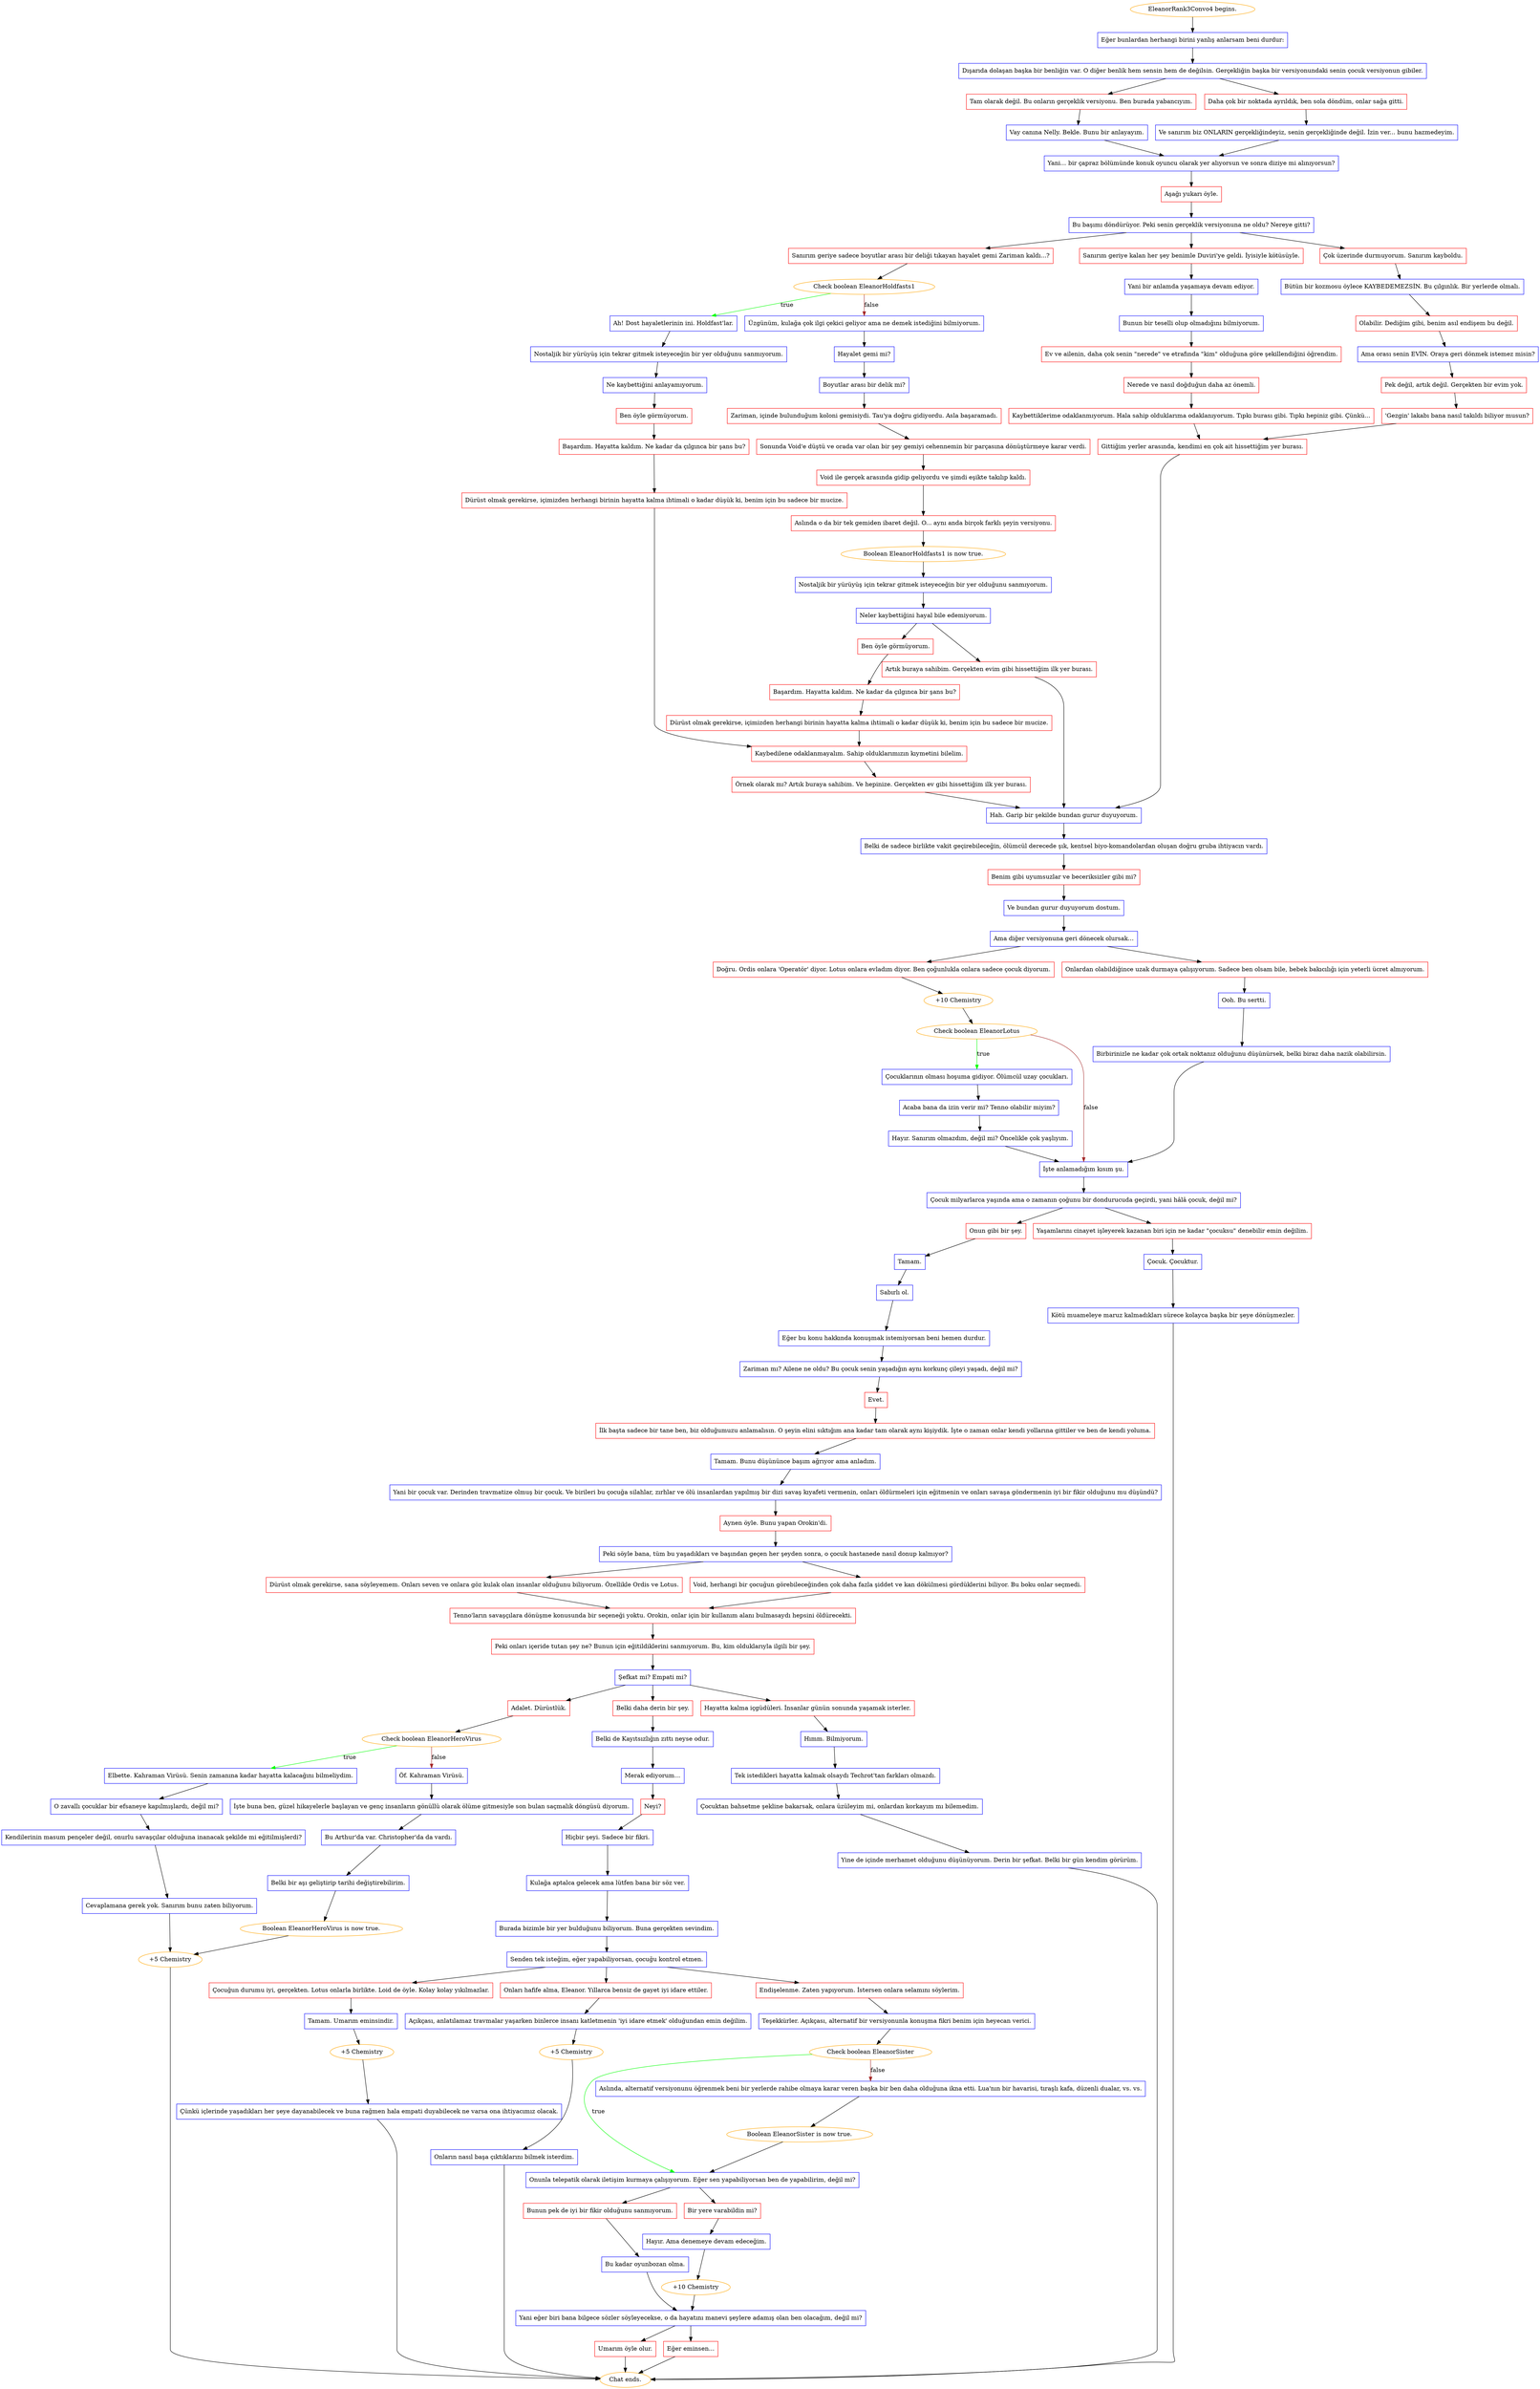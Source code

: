 digraph {
	"EleanorRank3Convo4 begins." [color=orange];
		"EleanorRank3Convo4 begins." -> j767370109;
	j767370109 [label="Eğer bunlardan herhangi birini yanlış anlarsam beni durdur:",shape=box,color=blue];
		j767370109 -> j1470597010;
	j1470597010 [label="Dışarıda dolaşan başka bir benliğin var. O diğer benlik hem sensin hem de değilsin. Gerçekliğin başka bir versiyonundaki senin çocuk versiyonun gibiler.",shape=box,color=blue];
		j1470597010 -> j2975515575;
		j1470597010 -> j448967137;
	j2975515575 [label="Tam olarak değil. Bu onların gerçeklik versiyonu. Ben burada yabancıyım.",shape=box,color=red];
		j2975515575 -> j2558089955;
	j448967137 [label="Daha çok bir noktada ayrıldık, ben sola döndüm, onlar sağa gitti.",shape=box,color=red];
		j448967137 -> j4017902767;
	j2558089955 [label="Vay canına Nelly. Bekle. Bunu bir anlayayım.",shape=box,color=blue];
		j2558089955 -> j2206418183;
	j4017902767 [label="Ve sanırım biz ONLARIN gerçekliğindeyiz, senin gerçekliğinde değil. İzin ver... bunu hazmedeyim.",shape=box,color=blue];
		j4017902767 -> j2206418183;
	j2206418183 [label="Yani… bir çapraz bölümünde konuk oyuncu olarak yer alıyorsun ve sonra diziye mi alınıyorsun?",shape=box,color=blue];
		j2206418183 -> j2124999513;
	j2124999513 [label="Aşağı yukarı öyle.",shape=box,color=red];
		j2124999513 -> j2957721433;
	j2957721433 [label="Bu başımı döndürüyor. Peki senin gerçeklik versiyonuna ne oldu? Nereye gitti?",shape=box,color=blue];
		j2957721433 -> j1482333562;
		j2957721433 -> j521634198;
		j2957721433 -> j1564715329;
	j1482333562 [label="Sanırım geriye sadece boyutlar arası bir deliği tıkayan hayalet gemi Zariman kaldı...?",shape=box,color=red];
		j1482333562 -> j622483262;
	j521634198 [label="Sanırım geriye kalan her şey benimle Duviri'ye geldi. İyisiyle kötüsüyle.",shape=box,color=red];
		j521634198 -> j808067684;
	j1564715329 [label="Çok üzerinde durmuyorum. Sanırım kayboldu.",shape=box,color=red];
		j1564715329 -> j3904467229;
	j622483262 [label="Check boolean EleanorHoldfasts1",color=orange];
		j622483262 -> j3712216316 [label=true,color=green];
		j622483262 -> j3831759464 [label=false,color=brown];
	j808067684 [label="Yani bir anlamda yaşamaya devam ediyor.",shape=box,color=blue];
		j808067684 -> j1393750439;
	j3904467229 [label="Bütün bir kozmosu öylece KAYBEDEMEZSİN. Bu çılgınlık. Bir yerlerde olmalı.",shape=box,color=blue];
		j3904467229 -> j1276171374;
	j3712216316 [label="Ah! Dost hayaletlerinin ini. Holdfast'lar.",shape=box,color=blue];
		j3712216316 -> j3572117447;
	j3831759464 [label="Üzgünüm, kulağa çok ilgi çekici geliyor ama ne demek istediğini bilmiyorum.",shape=box,color=blue];
		j3831759464 -> j979852269;
	j1393750439 [label="Bunun bir teselli olup olmadığını bilmiyorum.",shape=box,color=blue];
		j1393750439 -> j1950872144;
	j1276171374 [label="Olabilir. Dediğim gibi, benim asıl endişem bu değil.",shape=box,color=red];
		j1276171374 -> j1489363620;
	j3572117447 [label="Nostaljik bir yürüyüş için tekrar gitmek isteyeceğin bir yer olduğunu sanmıyorum.",shape=box,color=blue];
		j3572117447 -> j2216078557;
	j979852269 [label="Hayalet gemi mi?",shape=box,color=blue];
		j979852269 -> j3388682397;
	j1950872144 [label="Ev ve ailenin, daha çok senin \"nerede\" ve etrafında \"kim\" olduğuna göre şekillendiğini öğrendim.",shape=box,color=red];
		j1950872144 -> j3336002693;
	j1489363620 [label="Ama orası senin EVİN. Oraya geri dönmek istemez misin?",shape=box,color=blue];
		j1489363620 -> j983796575;
	j2216078557 [label="Ne kaybettiğini anlayamıyorum.",shape=box,color=blue];
		j2216078557 -> j1614721388;
	j3388682397 [label="Boyutlar arası bir delik mi?",shape=box,color=blue];
		j3388682397 -> j3520503564;
	j3336002693 [label="Nerede ve nasıl doğduğun daha az önemli.",shape=box,color=red];
		j3336002693 -> j1810998717;
	j983796575 [label="Pek değil, artık değil. Gerçekten bir evim yok.",shape=box,color=red];
		j983796575 -> j2906255335;
	j1614721388 [label="Ben öyle görmüyorum.",shape=box,color=red];
		j1614721388 -> j48176237;
	j3520503564 [label="Zariman, içinde bulunduğum koloni gemisiydi. Tau'ya doğru gidiyordu. Asla başaramadı.",shape=box,color=red];
		j3520503564 -> j426892909;
	j1810998717 [label="Kaybettiklerime odaklanmıyorum. Hala sahip olduklarıma odaklanıyorum. Tıpkı burası gibi. Tıpkı hepiniz gibi. Çünkü...",shape=box,color=red];
		j1810998717 -> j63851233;
	j2906255335 [label="'Gezgin' lakabı bana nasıl takıldı biliyor musun?",shape=box,color=red];
		j2906255335 -> j63851233;
	j48176237 [label="Başardım. Hayatta kaldım. Ne kadar da çılgınca bir şans bu?",shape=box,color=red];
		j48176237 -> j3458282231;
	j426892909 [label="Sonunda Void'e düştü ve orada var olan bir şey gemiyi cehennemin bir parçasına dönüştürmeye karar verdi.",shape=box,color=red];
		j426892909 -> j2463694462;
	j63851233 [label="Gittiğim yerler arasında, kendimi en çok ait hissettiğim yer burası.",shape=box,color=red];
		j63851233 -> j1900518663;
	j3458282231 [label="Dürüst olmak gerekirse, içimizden herhangi birinin hayatta kalma ihtimali o kadar düşük ki, benim için bu sadece bir mucize.",shape=box,color=red];
		j3458282231 -> j3420983416;
	j2463694462 [label="Void ile gerçek arasında gidip geliyordu ve şimdi eşikte takılıp kaldı.",shape=box,color=red];
		j2463694462 -> j1238567231;
	j1900518663 [label="Hah. Garip bir şekilde bundan gurur duyuyorum.",shape=box,color=blue];
		j1900518663 -> j1401859603;
	j3420983416 [label="Kaybedilene odaklanmayalım. Sahip olduklarımızın kıymetini bilelim.",shape=box,color=red];
		j3420983416 -> j14571602;
	j1238567231 [label="Aslında o da bir tek gemiden ibaret değil. O... aynı anda birçok farklı şeyin versiyonu.",shape=box,color=red];
		j1238567231 -> j3023428198;
	j1401859603 [label="Belki de sadece birlikte vakit geçirebileceğin, ölümcül derecede şık, kentsel biyo-komandolardan oluşan doğru gruba ihtiyacın vardı.",shape=box,color=blue];
		j1401859603 -> j1463892234;
	j14571602 [label="Örnek olarak mı? Artık buraya sahibim. Ve hepinize. Gerçekten ev gibi hissettiğim ilk yer burası.",shape=box,color=red];
		j14571602 -> j1900518663;
	j3023428198 [label="Boolean EleanorHoldfasts1 is now true.",color=orange];
		j3023428198 -> j1272316939;
	j1463892234 [label="Benim gibi uyumsuzlar ve beceriksizler gibi mi?",shape=box,color=red];
		j1463892234 -> j2985970016;
	j1272316939 [label="Nostaljik bir yürüyüş için tekrar gitmek isteyeceğin bir yer olduğunu sanmıyorum.",shape=box,color=blue];
		j1272316939 -> j61113913;
	j2985970016 [label="Ve bundan gurur duyuyorum dostum.",shape=box,color=blue];
		j2985970016 -> j1987183077;
	j61113913 [label="Neler kaybettiğini hayal bile edemiyorum.",shape=box,color=blue];
		j61113913 -> j3157748380;
		j61113913 -> j2971312384;
	j1987183077 [label="Ama diğer versiyonuna geri dönecek olursak…",shape=box,color=blue];
		j1987183077 -> j653192130;
		j1987183077 -> j558832883;
	j3157748380 [label="Ben öyle görmüyorum.",shape=box,color=red];
		j3157748380 -> j2276624906;
	j2971312384 [label="Artık buraya sahibim. Gerçekten evim gibi hissettiğim ilk yer burası.",shape=box,color=red];
		j2971312384 -> j1900518663;
	j653192130 [label="Doğru. Ordis onlara 'Operatör' diyor. Lotus onlara evladım diyor. Ben çoğunlukla onlara sadece çocuk diyorum.",shape=box,color=red];
		j653192130 -> j4061780858;
	j558832883 [label="Onlardan olabildiğince uzak durmaya çalışıyorum. Sadece ben olsam bile, bebek bakıcılığı için yeterli ücret almıyorum.",shape=box,color=red];
		j558832883 -> j1681905160;
	j2276624906 [label="Başardım. Hayatta kaldım. Ne kadar da çılgınca bir şans bu?",shape=box,color=red];
		j2276624906 -> j1907456505;
	j4061780858 [label="+10 Chemistry",color=orange];
		j4061780858 -> j3978629636;
	j1681905160 [label="Ooh. Bu sertti.",shape=box,color=blue];
		j1681905160 -> j1503124217;
	j1907456505 [label="Dürüst olmak gerekirse, içimizden herhangi birinin hayatta kalma ihtimali o kadar düşük ki, benim için bu sadece bir mucize.",shape=box,color=red];
		j1907456505 -> j3420983416;
	j3978629636 [label="Check boolean EleanorLotus",color=orange];
		j3978629636 -> j62423746 [label=true,color=green];
		j3978629636 -> j4195244033 [label=false,color=brown];
	j1503124217 [label="Birbirinizle ne kadar çok ortak noktanız olduğunu düşünürsek, belki biraz daha nazik olabilirsin.",shape=box,color=blue];
		j1503124217 -> j4195244033;
	j62423746 [label="Çocuklarının olması hoşuma gidiyor. Ölümcül uzay çocukları.",shape=box,color=blue];
		j62423746 -> j1835883119;
	j4195244033 [label="İşte anlamadığım kısım şu.",shape=box,color=blue];
		j4195244033 -> j1173328875;
	j1835883119 [label="Acaba bana da izin verir mi? Tenno olabilir miyim?",shape=box,color=blue];
		j1835883119 -> j2068299172;
	j1173328875 [label="Çocuk milyarlarca yaşında ama o zamanın çoğunu bir dondurucuda geçirdi, yani hâlâ çocuk, değil mi?",shape=box,color=blue];
		j1173328875 -> j1769489307;
		j1173328875 -> j3669384252;
	j2068299172 [label="Hayır. Sanırım olmazdım, değil mi? Öncelikle çok yaşlıyım.",shape=box,color=blue];
		j2068299172 -> j4195244033;
	j1769489307 [label="Onun gibi bir şey.",shape=box,color=red];
		j1769489307 -> j2396292551;
	j3669384252 [label="Yaşamlarını cinayet işleyerek kazanan biri için ne kadar \"çocuksu\" denebilir emin değilim.",shape=box,color=red];
		j3669384252 -> j2614214985;
	j2396292551 [label="Tamam.",shape=box,color=blue];
		j2396292551 -> j4130315566;
	j2614214985 [label="Çocuk. Çocuktur.",shape=box,color=blue];
		j2614214985 -> j2480098491;
	j4130315566 [label="Sabırlı ol.",shape=box,color=blue];
		j4130315566 -> j3675534838;
	j2480098491 [label="Kötü muameleye maruz kalmadıkları sürece kolayca başka bir şeye dönüşmezler.",shape=box,color=blue];
		j2480098491 -> "Chat ends.";
	j3675534838 [label="Eğer bu konu hakkında konuşmak istemiyorsan beni hemen durdur.",shape=box,color=blue];
		j3675534838 -> j128332014;
	"Chat ends." [color=orange];
	j128332014 [label="Zariman mı? Ailene ne oldu? Bu çocuk senin yaşadığın aynı korkunç çileyi yaşadı, değil mi?",shape=box,color=blue];
		j128332014 -> j2752610140;
	j2752610140 [label="Evet.",shape=box,color=red];
		j2752610140 -> j2425381504;
	j2425381504 [label="İlk başta sadece bir tane ben, biz olduğumuzu anlamalısın. O şeyin elini sıktığım ana kadar tam olarak aynı kişiydik. İşte o zaman onlar kendi yollarına gittiler ve ben de kendi yoluma.",shape=box,color=red];
		j2425381504 -> j351413813;
	j351413813 [label="Tamam. Bunu düşününce başım ağrıyor ama anladım.",shape=box,color=blue];
		j351413813 -> j1711095460;
	j1711095460 [label="Yani bir çocuk var. Derinden travmatize olmuş bir çocuk. Ve birileri bu çocuğa silahlar, zırhlar ve ölü insanlardan yapılmış bir dizi savaş kıyafeti vermenin, onları öldürmeleri için eğitmenin ve onları savaşa göndermenin iyi bir fikir olduğunu mu düşündü?",shape=box,color=blue];
		j1711095460 -> j227744423;
	j227744423 [label="Aynen öyle. Bunu yapan Orokin'di.",shape=box,color=red];
		j227744423 -> j2873057918;
	j2873057918 [label="Peki söyle bana, tüm bu yaşadıkları ve başından geçen her şeyden sonra, o çocuk hastanede nasıl donup kalmıyor?",shape=box,color=blue];
		j2873057918 -> j4085825425;
		j2873057918 -> j2577582661;
	j4085825425 [label="Dürüst olmak gerekirse, sana söyleyemem. Onları seven ve onlara göz kulak olan insanlar olduğunu biliyorum. Özellikle Ordis ve Lotus.",shape=box,color=red];
		j4085825425 -> j1914145;
	j2577582661 [label="Void, herhangi bir çocuğun görebileceğinden çok daha fazla şiddet ve kan dökülmesi gördüklerini biliyor. Bu boku onlar seçmedi.",shape=box,color=red];
		j2577582661 -> j1914145;
	j1914145 [label="Tenno'ların savaşçılara dönüşme konusunda bir seçeneği yoktu. Orokin, onlar için bir kullanım alanı bulmasaydı hepsini öldürecekti.",shape=box,color=red];
		j1914145 -> j3260298299;
	j3260298299 [label="Peki onları içeride tutan şey ne? Bunun için eğitildiklerini sanmıyorum. Bu, kim olduklarıyla ilgili bir şey.",shape=box,color=red];
		j3260298299 -> j3860565503;
	j3860565503 [label="Şefkat mi? Empati mi?",shape=box,color=blue];
		j3860565503 -> j1953993522;
		j3860565503 -> j1187494335;
		j3860565503 -> j717782974;
	j1953993522 [label="Adalet. Dürüstlük.",shape=box,color=red];
		j1953993522 -> j3862202944;
	j1187494335 [label="Belki daha derin bir şey.",shape=box,color=red];
		j1187494335 -> j2792377840;
	j717782974 [label="Hayatta kalma içgüdüleri. İnsanlar günün sonunda yaşamak isterler.",shape=box,color=red];
		j717782974 -> j482089719;
	j3862202944 [label="Check boolean EleanorHeroVirus",color=orange];
		j3862202944 -> j4225417525 [label=true,color=green];
		j3862202944 -> j2183691419 [label=false,color=brown];
	j2792377840 [label="Belki de Kayıtsızlığın zıttı neyse odur.",shape=box,color=blue];
		j2792377840 -> j192083878;
	j482089719 [label="Hımm. Bilmiyorum.",shape=box,color=blue];
		j482089719 -> j3799946463;
	j4225417525 [label="Elbette. Kahraman Virüsü. Senin zamanına kadar hayatta kalacağını bilmeliydim.",shape=box,color=blue];
		j4225417525 -> j219737225;
	j2183691419 [label="Öf. Kahraman Virüsü.",shape=box,color=blue];
		j2183691419 -> j1763871422;
	j192083878 [label="Merak ediyorum…",shape=box,color=blue];
		j192083878 -> j211281891;
	j3799946463 [label="Tek istedikleri hayatta kalmak olsaydı Techrot'tan farkları olmazdı.",shape=box,color=blue];
		j3799946463 -> j3726891090;
	j219737225 [label="O zavallı çocuklar bir efsaneye kapılmışlardı, değil mi?",shape=box,color=blue];
		j219737225 -> j1037935968;
	j1763871422 [label="İşte buna ben, güzel hikayelerle başlayan ve genç insanların gönüllü olarak ölüme gitmesiyle son bulan saçmalık döngüsü diyorum.",shape=box,color=blue];
		j1763871422 -> j4164025786;
	j211281891 [label="Neyi?",shape=box,color=red];
		j211281891 -> j2713207745;
	j3726891090 [label="Çocuktan bahsetme şekline bakarsak, onlara üzüleyim mi, onlardan korkayım mı bilemedim.",shape=box,color=blue];
		j3726891090 -> j480244973;
	j1037935968 [label="Kendilerinin masum pençeler değil, onurlu savaşçılar olduğuna inanacak şekilde mi eğitilmişlerdi?",shape=box,color=blue];
		j1037935968 -> j3268181247;
	j4164025786 [label="Bu Arthur'da var. Christopher'da da vardı.",shape=box,color=blue];
		j4164025786 -> j534662249;
	j2713207745 [label="Hiçbir şeyi. Sadece bir fikri.",shape=box,color=blue];
		j2713207745 -> j1345417378;
	j480244973 [label="Yine de içinde merhamet olduğunu düşünüyorum. Derin bir şefkat. Belki bir gün kendim görürüm.",shape=box,color=blue];
		j480244973 -> "Chat ends.";
	j3268181247 [label="Cevaplamana gerek yok. Sanırım bunu zaten biliyorum.",shape=box,color=blue];
		j3268181247 -> j4081414586;
	j534662249 [label="Belki bir aşı geliştirip tarihi değiştirebilirim.",shape=box,color=blue];
		j534662249 -> j679405944;
	j1345417378 [label="Kulağa aptalca gelecek ama lütfen bana bir söz ver.",shape=box,color=blue];
		j1345417378 -> j1259913702;
	j4081414586 [label="+5 Chemistry",color=orange];
		j4081414586 -> "Chat ends.";
	j679405944 [label="Boolean EleanorHeroVirus is now true.",color=orange];
		j679405944 -> j4081414586;
	j1259913702 [label="Burada bizimle bir yer bulduğunu biliyorum. Buna gerçekten sevindim.",shape=box,color=blue];
		j1259913702 -> j483507505;
	j483507505 [label="Senden tek isteğim, eğer yapabiliyorsan, çocuğu kontrol etmen.",shape=box,color=blue];
		j483507505 -> j1779532230;
		j483507505 -> j2303039508;
		j483507505 -> j417531145;
	j1779532230 [label="Çocuğun durumu iyi, gerçekten. Lotus onlarla birlikte. Loid de öyle. Kolay kolay yıkılmazlar.",shape=box,color=red];
		j1779532230 -> j2088338468;
	j2303039508 [label="Onları hafife alma, Eleanor. Yıllarca bensiz de gayet iyi idare ettiler.",shape=box,color=red];
		j2303039508 -> j1943876446;
	j417531145 [label="Endişelenme. Zaten yapıyorum. İstersen onlara selamını söylerim.",shape=box,color=red];
		j417531145 -> j4103176513;
	j2088338468 [label="Tamam. Umarım eminsindir.",shape=box,color=blue];
		j2088338468 -> j3402874584;
	j1943876446 [label="Açıkçası, anlatılamaz travmalar yaşarken binlerce insanı katletmenin 'iyi idare etmek' olduğundan emin değilim.",shape=box,color=blue];
		j1943876446 -> j4229620526;
	j4103176513 [label="Teşekkürler. Açıkçası, alternatif bir versiyonunla konuşma fikri benim için heyecan verici.",shape=box,color=blue];
		j4103176513 -> j3106748003;
	j3402874584 [label="+5 Chemistry",color=orange];
		j3402874584 -> j944139686;
	j4229620526 [label="+5 Chemistry",color=orange];
		j4229620526 -> j2448580463;
	j3106748003 [label="Check boolean EleanorSister",color=orange];
		j3106748003 -> j2487300233 [label=true,color=green];
		j3106748003 -> j4128592537 [label=false,color=brown];
	j944139686 [label="Çünkü içlerinde yaşadıkları her şeye dayanabilecek ve buna rağmen hala empati duyabilecek ne varsa ona ihtiyacımız olacak.",shape=box,color=blue];
		j944139686 -> "Chat ends.";
	j2448580463 [label="Onların nasıl başa çıktıklarını bilmek isterdim.",shape=box,color=blue];
		j2448580463 -> "Chat ends.";
	j2487300233 [label="Onunla telepatik olarak iletişim kurmaya çalışıyorum. Eğer sen yapabiliyorsan ben de yapabilirim, değil mi?",shape=box,color=blue];
		j2487300233 -> j1172046311;
		j2487300233 -> j3690344655;
	j4128592537 [label="Aslında, alternatif versiyonunu öğrenmek beni bir yerlerde rahibe olmaya karar veren başka bir ben daha olduğuna ikna etti. Lua'nın bir havarisi, tıraşlı kafa, düzenli dualar, vs. vs.",shape=box,color=blue];
		j4128592537 -> j2158705631;
	j1172046311 [label="Bunun pek de iyi bir fikir olduğunu sanmıyorum.",shape=box,color=red];
		j1172046311 -> j2285566450;
	j3690344655 [label="Bir yere varabildin mi?",shape=box,color=red];
		j3690344655 -> j2301790579;
	j2158705631 [label="Boolean EleanorSister is now true.",color=orange];
		j2158705631 -> j2487300233;
	j2285566450 [label="Bu kadar oyunbozan olma.",shape=box,color=blue];
		j2285566450 -> j2942666512;
	j2301790579 [label="Hayır. Ama denemeye devam edeceğim.",shape=box,color=blue];
		j2301790579 -> j1657102395;
	j2942666512 [label="Yani eğer biri bana bilgece sözler söyleyecekse, o da hayatını manevi şeylere adamış olan ben olacağım, değil mi?",shape=box,color=blue];
		j2942666512 -> j22197617;
		j2942666512 -> j3856314243;
	j1657102395 [label="+10 Chemistry",color=orange];
		j1657102395 -> j2942666512;
	j22197617 [label="Umarım öyle olur.",shape=box,color=red];
		j22197617 -> "Chat ends.";
	j3856314243 [label="Eğer eminsen...",shape=box,color=red];
		j3856314243 -> "Chat ends.";
}